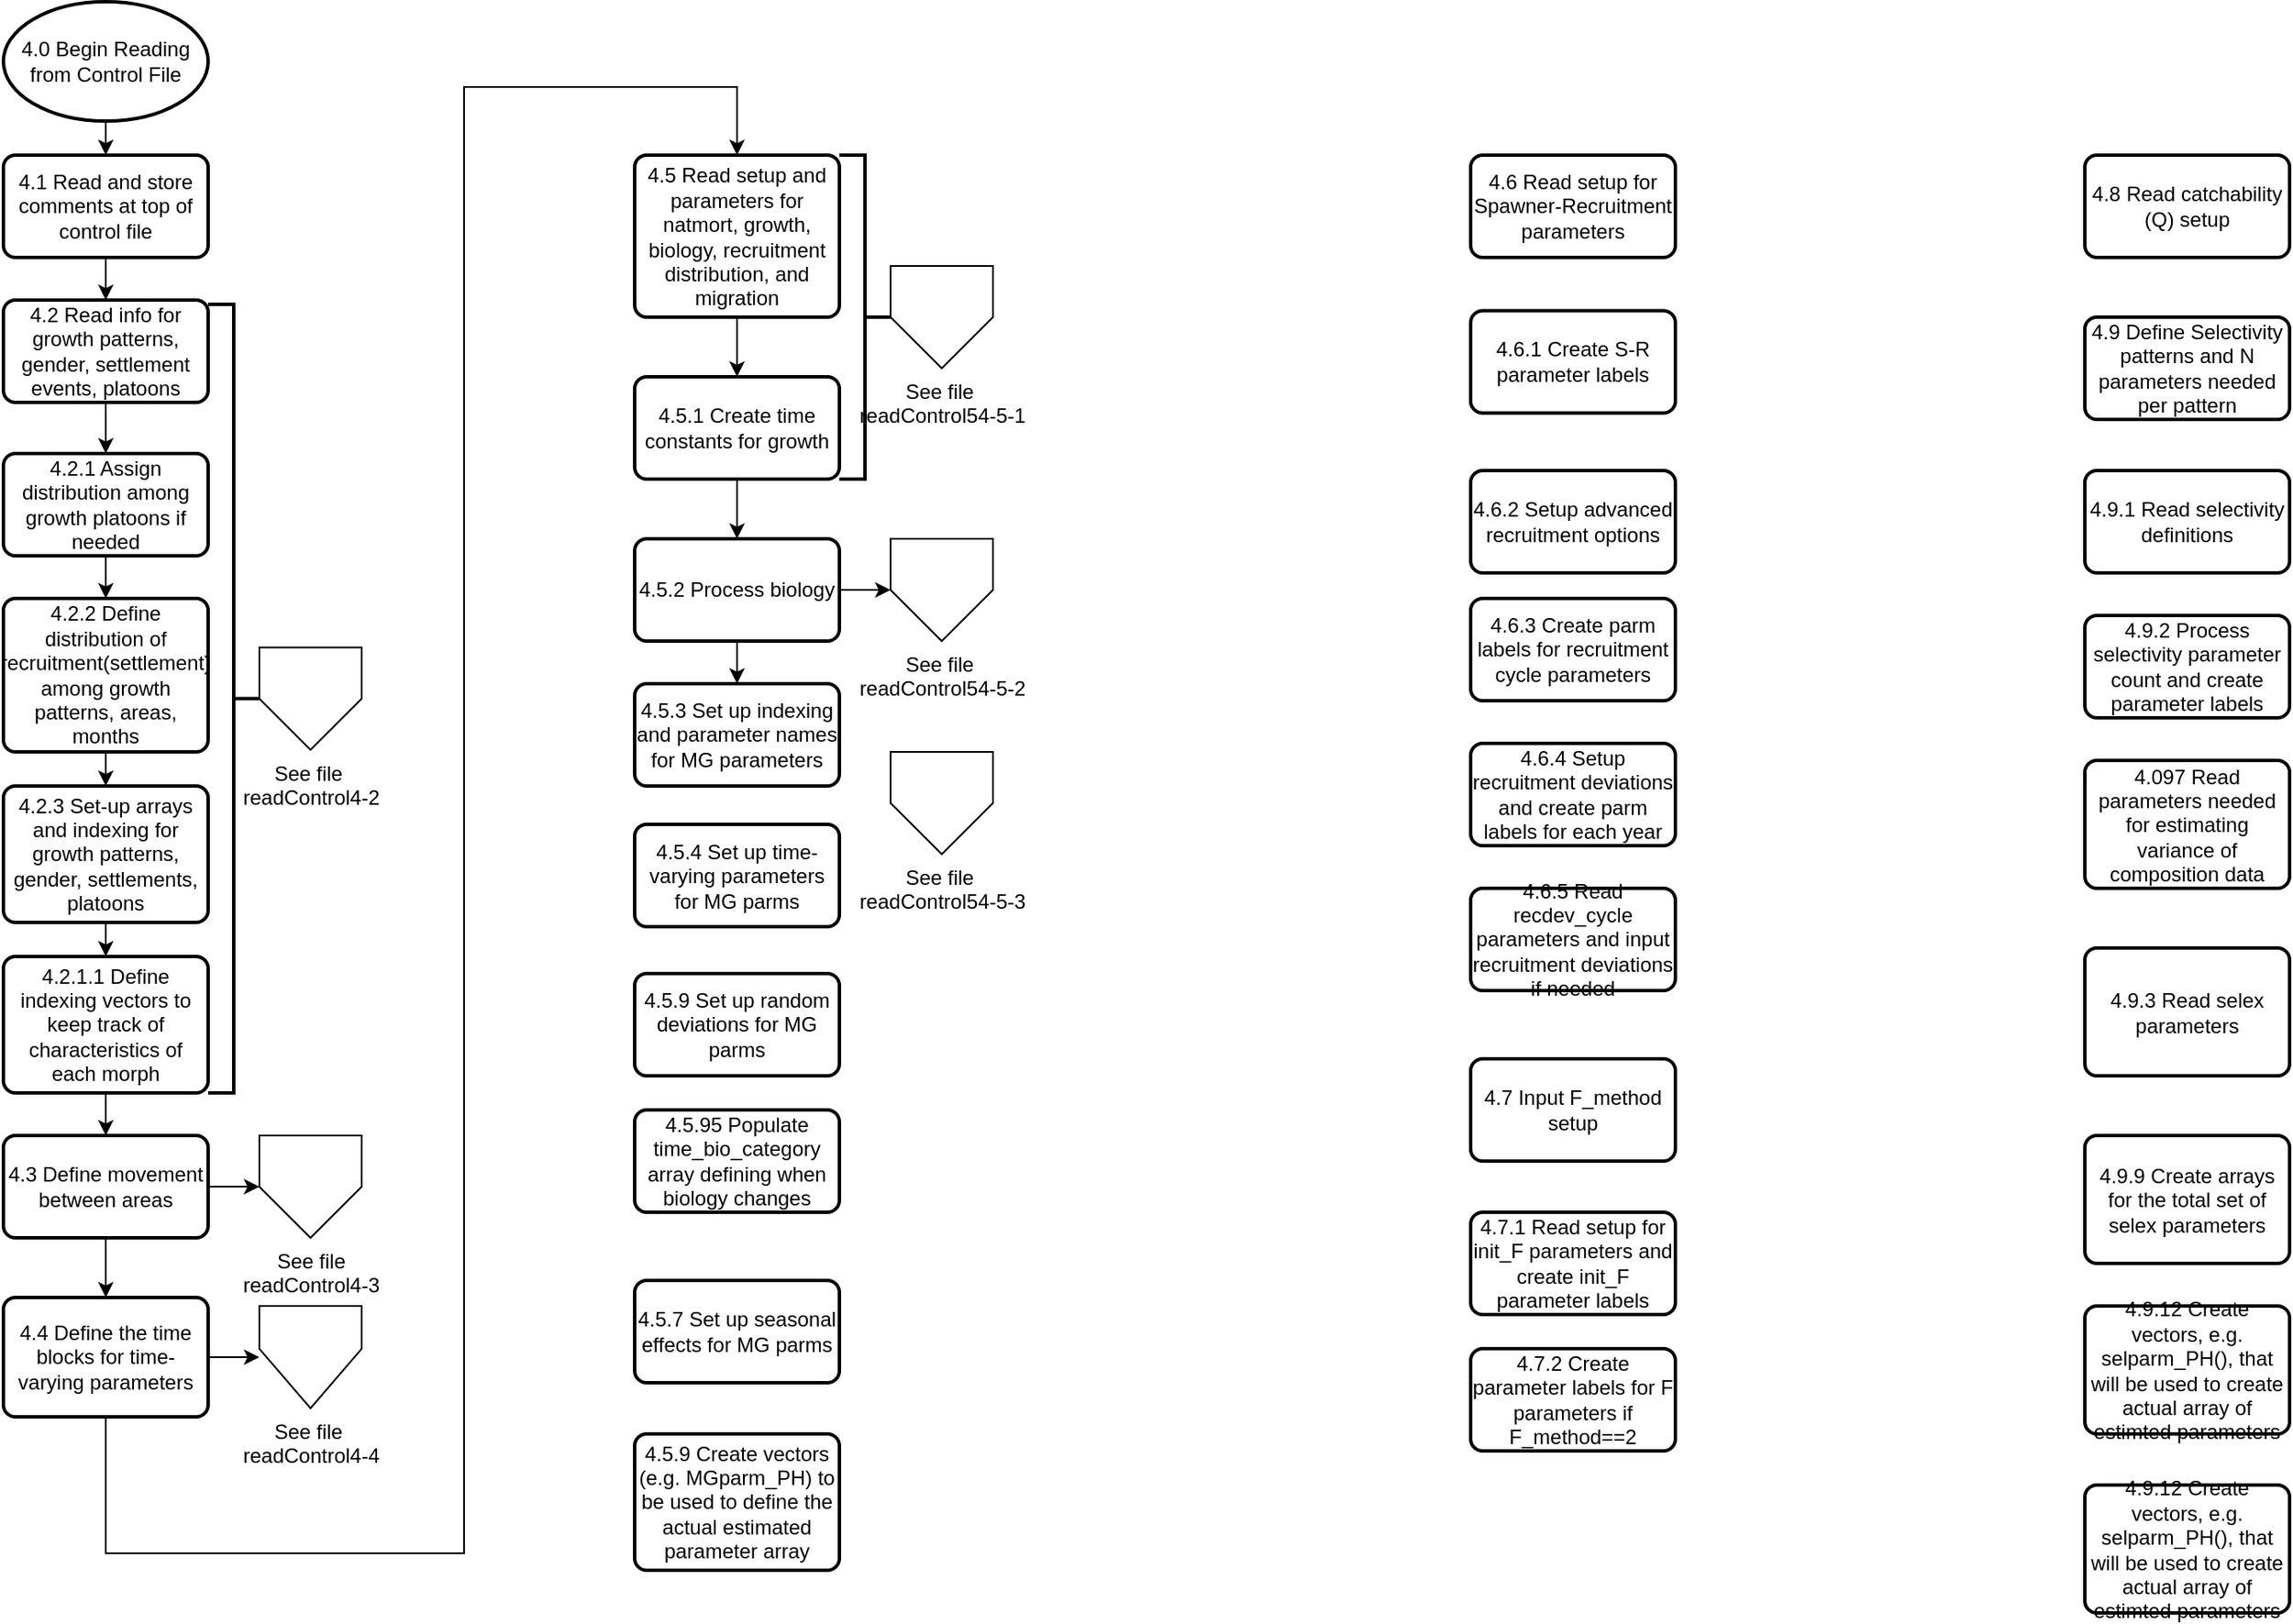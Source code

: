 <mxfile version="13.9.9" type="device"><diagram id="C5RBs43oDa-KdzZeNtuy" name="Page-1"><mxGraphModel dx="1086" dy="666" grid="1" gridSize="10" guides="1" tooltips="1" connect="1" arrows="1" fold="1" page="1" pageScale="1" pageWidth="850" pageHeight="1100" math="0" shadow="0"><root><mxCell id="WIyWlLk6GJQsqaUBKTNV-0"/><mxCell id="WIyWlLk6GJQsqaUBKTNV-1" parent="WIyWlLk6GJQsqaUBKTNV-0"/><mxCell id="CVeyTvW_FwNF0HtOR0Q--5" value="" style="strokeWidth=2;html=1;shape=mxgraph.flowchart.annotation_2;align=left;labelPosition=right;pointerEvents=1;direction=west;" parent="WIyWlLk6GJQsqaUBKTNV-1" vertex="1"><mxGeometry x="160" y="297.5" width="30" height="462.5" as="geometry"/></mxCell><mxCell id="9m7rCXmyvCfdYnmGvJ6k-11" value="" style="edgeStyle=orthogonalEdgeStyle;rounded=0;orthogonalLoop=1;jettySize=auto;html=1;" parent="WIyWlLk6GJQsqaUBKTNV-1" source="u-zsQwx9gJPAkVnJD_Lh-2" target="u-zsQwx9gJPAkVnJD_Lh-3" edge="1"><mxGeometry relative="1" as="geometry"><mxPoint x="-30" y="360" as="sourcePoint"/><mxPoint x="-30" y="470" as="targetPoint"/></mxGeometry></mxCell><mxCell id="_HgxIcMPc0hVrQ892XPF-6" value="" style="endArrow=classic;html=1;" parent="WIyWlLk6GJQsqaUBKTNV-1" source="u-zsQwx9gJPAkVnJD_Lh-0" target="u-zsQwx9gJPAkVnJD_Lh-1" edge="1"><mxGeometry width="50" height="50" relative="1" as="geometry"><mxPoint x="-20" y="270" as="sourcePoint"/><mxPoint x="80" y="240" as="targetPoint"/></mxGeometry></mxCell><mxCell id="jNglZu_jcN5MywpICOAI-36" value="" style="edgeStyle=orthogonalEdgeStyle;rounded=0;orthogonalLoop=1;jettySize=auto;html=1;" parent="WIyWlLk6GJQsqaUBKTNV-1" source="jNglZu_jcN5MywpICOAI-35" target="u-zsQwx9gJPAkVnJD_Lh-0" edge="1"><mxGeometry relative="1" as="geometry"/></mxCell><mxCell id="jNglZu_jcN5MywpICOAI-35" value="&lt;span&gt;4.0 Begin Reading from Control File&lt;/span&gt;" style="strokeWidth=2;html=1;shape=mxgraph.flowchart.start_1;whiteSpace=wrap;" parent="WIyWlLk6GJQsqaUBKTNV-1" vertex="1"><mxGeometry x="40" y="120" width="120" height="70" as="geometry"/></mxCell><mxCell id="jNglZu_jcN5MywpICOAI-70" value="" style="endArrow=classic;html=1;" parent="WIyWlLk6GJQsqaUBKTNV-1" source="u-zsQwx9gJPAkVnJD_Lh-1" target="u-zsQwx9gJPAkVnJD_Lh-2" edge="1"><mxGeometry width="50" height="50" relative="1" as="geometry"><mxPoint x="-30" y="360" as="sourcePoint"/><mxPoint x="210" y="530" as="targetPoint"/></mxGeometry></mxCell><mxCell id="jNglZu_jcN5MywpICOAI-81" value="" style="endArrow=classic;html=1;" parent="WIyWlLk6GJQsqaUBKTNV-1" source="u-zsQwx9gJPAkVnJD_Lh-3" target="u-zsQwx9gJPAkVnJD_Lh-4" edge="1"><mxGeometry width="50" height="50" relative="1" as="geometry"><mxPoint x="-30" y="560" as="sourcePoint"/><mxPoint x="-30" y="585" as="targetPoint"/></mxGeometry></mxCell><mxCell id="jNglZu_jcN5MywpICOAI-83" value="" style="endArrow=classic;html=1;" parent="WIyWlLk6GJQsqaUBKTNV-1" source="u-zsQwx9gJPAkVnJD_Lh-4" target="u-zsQwx9gJPAkVnJD_Lh-5" edge="1"><mxGeometry width="50" height="50" relative="1" as="geometry"><mxPoint x="-30" y="660" as="sourcePoint"/><mxPoint x="-30" y="685" as="targetPoint"/></mxGeometry></mxCell><mxCell id="9m7rCXmyvCfdYnmGvJ6k-12" value="" style="endArrow=classic;html=1;" parent="WIyWlLk6GJQsqaUBKTNV-1" source="u-zsQwx9gJPAkVnJD_Lh-5" target="u-zsQwx9gJPAkVnJD_Lh-6" edge="1"><mxGeometry width="50" height="50" relative="1" as="geometry"><mxPoint x="-30" y="755" as="sourcePoint"/><mxPoint x="-30" y="800" as="targetPoint"/></mxGeometry></mxCell><mxCell id="u-zsQwx9gJPAkVnJD_Lh-0" value="&lt;span&gt;4.1 Read and store comments at top of control file&lt;/span&gt;" style="rounded=1;whiteSpace=wrap;html=1;absoluteArcSize=1;arcSize=14;strokeWidth=2;" parent="WIyWlLk6GJQsqaUBKTNV-1" vertex="1"><mxGeometry x="40" y="210" width="120" height="60" as="geometry"/></mxCell><mxCell id="u-zsQwx9gJPAkVnJD_Lh-1" value="4.2 Read info for growth patterns, gender, settlement events, platoons" style="rounded=1;whiteSpace=wrap;html=1;absoluteArcSize=1;arcSize=14;strokeWidth=2;" parent="WIyWlLk6GJQsqaUBKTNV-1" vertex="1"><mxGeometry x="40" y="295" width="120" height="60" as="geometry"/></mxCell><mxCell id="u-zsQwx9gJPAkVnJD_Lh-2" value="4.2.1 Assign distribution among growth platoons if needed" style="rounded=1;whiteSpace=wrap;html=1;absoluteArcSize=1;arcSize=14;strokeWidth=2;" parent="WIyWlLk6GJQsqaUBKTNV-1" vertex="1"><mxGeometry x="40" y="385" width="120" height="60" as="geometry"/></mxCell><mxCell id="u-zsQwx9gJPAkVnJD_Lh-3" value="4.2.2 Define distribution of recruitment(settlement) among growth patterns, areas, months" style="rounded=1;whiteSpace=wrap;html=1;absoluteArcSize=1;arcSize=14;strokeWidth=2;" parent="WIyWlLk6GJQsqaUBKTNV-1" vertex="1"><mxGeometry x="40" y="470" width="120" height="90" as="geometry"/></mxCell><mxCell id="u-zsQwx9gJPAkVnJD_Lh-4" value="4.2.3 Set-up arrays and indexing for growth patterns, gender, settlements, platoons" style="rounded=1;whiteSpace=wrap;html=1;absoluteArcSize=1;arcSize=14;strokeWidth=2;" parent="WIyWlLk6GJQsqaUBKTNV-1" vertex="1"><mxGeometry x="40" y="580" width="120" height="80" as="geometry"/></mxCell><mxCell id="u-zsQwx9gJPAkVnJD_Lh-5" value="4.2.1.1 Define indexing vectors to keep track of characteristics of each morph" style="rounded=1;whiteSpace=wrap;html=1;absoluteArcSize=1;arcSize=14;strokeWidth=2;" parent="WIyWlLk6GJQsqaUBKTNV-1" vertex="1"><mxGeometry x="40" y="680" width="120" height="80" as="geometry"/></mxCell><mxCell id="iACpkPrjVOWVO5fCXJKk-1" style="edgeStyle=orthogonalEdgeStyle;rounded=0;orthogonalLoop=1;jettySize=auto;html=1;" parent="WIyWlLk6GJQsqaUBKTNV-1" source="u-zsQwx9gJPAkVnJD_Lh-6" target="iACpkPrjVOWVO5fCXJKk-0" edge="1"><mxGeometry relative="1" as="geometry"/></mxCell><mxCell id="CVeyTvW_FwNF0HtOR0Q--2" style="edgeStyle=orthogonalEdgeStyle;rounded=0;orthogonalLoop=1;jettySize=auto;html=1;" parent="WIyWlLk6GJQsqaUBKTNV-1" source="u-zsQwx9gJPAkVnJD_Lh-6" target="CVeyTvW_FwNF0HtOR0Q--0" edge="1"><mxGeometry relative="1" as="geometry"/></mxCell><mxCell id="u-zsQwx9gJPAkVnJD_Lh-6" value="4.3 Define movement between areas" style="rounded=1;whiteSpace=wrap;html=1;absoluteArcSize=1;arcSize=14;strokeWidth=2;" parent="WIyWlLk6GJQsqaUBKTNV-1" vertex="1"><mxGeometry x="40" y="785" width="120" height="60" as="geometry"/></mxCell><mxCell id="CVeyTvW_FwNF0HtOR0Q--4" style="edgeStyle=orthogonalEdgeStyle;rounded=0;orthogonalLoop=1;jettySize=auto;html=1;" parent="WIyWlLk6GJQsqaUBKTNV-1" source="iACpkPrjVOWVO5fCXJKk-0" target="CVeyTvW_FwNF0HtOR0Q--3" edge="1"><mxGeometry relative="1" as="geometry"/></mxCell><mxCell id="CVeyTvW_FwNF0HtOR0Q--7" style="edgeStyle=orthogonalEdgeStyle;rounded=0;orthogonalLoop=1;jettySize=auto;html=1;entryX=0.5;entryY=0;entryDx=0;entryDy=0;" parent="WIyWlLk6GJQsqaUBKTNV-1" source="iACpkPrjVOWVO5fCXJKk-0" target="iACpkPrjVOWVO5fCXJKk-2" edge="1"><mxGeometry relative="1" as="geometry"><Array as="points"><mxPoint x="100" y="1030"/><mxPoint x="310" y="1030"/><mxPoint x="310" y="170"/><mxPoint x="470" y="170"/></Array></mxGeometry></mxCell><mxCell id="iACpkPrjVOWVO5fCXJKk-0" value="4.4 Define the time blocks for time-varying parameters" style="rounded=1;whiteSpace=wrap;html=1;absoluteArcSize=1;arcSize=14;strokeWidth=2;" parent="WIyWlLk6GJQsqaUBKTNV-1" vertex="1"><mxGeometry x="40" y="880" width="120" height="70" as="geometry"/></mxCell><mxCell id="CVbHCOr1O-YVreH6sENS-5" style="edgeStyle=orthogonalEdgeStyle;rounded=0;orthogonalLoop=1;jettySize=auto;html=1;entryX=0.5;entryY=0;entryDx=0;entryDy=0;" edge="1" parent="WIyWlLk6GJQsqaUBKTNV-1" source="iACpkPrjVOWVO5fCXJKk-2" target="iACpkPrjVOWVO5fCXJKk-3"><mxGeometry relative="1" as="geometry"/></mxCell><mxCell id="iACpkPrjVOWVO5fCXJKk-2" value="4.5 Read setup and parameters for natmort, growth, biology, recruitment distribution, and migration" style="rounded=1;whiteSpace=wrap;html=1;absoluteArcSize=1;arcSize=14;strokeWidth=2;" parent="WIyWlLk6GJQsqaUBKTNV-1" vertex="1"><mxGeometry x="410" y="210" width="120" height="95" as="geometry"/></mxCell><mxCell id="CVbHCOr1O-YVreH6sENS-6" style="edgeStyle=orthogonalEdgeStyle;rounded=0;orthogonalLoop=1;jettySize=auto;html=1;" edge="1" parent="WIyWlLk6GJQsqaUBKTNV-1" source="iACpkPrjVOWVO5fCXJKk-3" target="iACpkPrjVOWVO5fCXJKk-4"><mxGeometry relative="1" as="geometry"/></mxCell><mxCell id="iACpkPrjVOWVO5fCXJKk-3" value="4.5.1 Create time constants for growth" style="rounded=1;whiteSpace=wrap;html=1;absoluteArcSize=1;arcSize=14;strokeWidth=2;" parent="WIyWlLk6GJQsqaUBKTNV-1" vertex="1"><mxGeometry x="410" y="340" width="120" height="60" as="geometry"/></mxCell><mxCell id="CVbHCOr1O-YVreH6sENS-4" style="edgeStyle=orthogonalEdgeStyle;rounded=0;orthogonalLoop=1;jettySize=auto;html=1;entryX=0;entryY=0.5;entryDx=0;entryDy=0;" edge="1" parent="WIyWlLk6GJQsqaUBKTNV-1" source="iACpkPrjVOWVO5fCXJKk-4" target="CVbHCOr1O-YVreH6sENS-3"><mxGeometry relative="1" as="geometry"/></mxCell><mxCell id="CVbHCOr1O-YVreH6sENS-7" style="edgeStyle=orthogonalEdgeStyle;rounded=0;orthogonalLoop=1;jettySize=auto;html=1;" edge="1" parent="WIyWlLk6GJQsqaUBKTNV-1" source="iACpkPrjVOWVO5fCXJKk-4" target="iACpkPrjVOWVO5fCXJKk-5"><mxGeometry relative="1" as="geometry"/></mxCell><mxCell id="iACpkPrjVOWVO5fCXJKk-4" value="4.5.2 Process biology" style="rounded=1;whiteSpace=wrap;html=1;absoluteArcSize=1;arcSize=14;strokeWidth=2;" parent="WIyWlLk6GJQsqaUBKTNV-1" vertex="1"><mxGeometry x="410" y="435" width="120" height="60" as="geometry"/></mxCell><mxCell id="iACpkPrjVOWVO5fCXJKk-5" value="4.5.3 Set up indexing and parameter names for MG parameters" style="rounded=1;whiteSpace=wrap;html=1;absoluteArcSize=1;arcSize=14;strokeWidth=2;" parent="WIyWlLk6GJQsqaUBKTNV-1" vertex="1"><mxGeometry x="410" y="520" width="120" height="60" as="geometry"/></mxCell><mxCell id="iACpkPrjVOWVO5fCXJKk-6" value="4.5.4 Set up time-varying parameters for MG parms" style="rounded=1;whiteSpace=wrap;html=1;absoluteArcSize=1;arcSize=14;strokeWidth=2;" parent="WIyWlLk6GJQsqaUBKTNV-1" vertex="1"><mxGeometry x="410" y="602.5" width="120" height="60" as="geometry"/></mxCell><mxCell id="iACpkPrjVOWVO5fCXJKk-7" value="4.5.9 Set up random deviations for MG parms" style="rounded=1;whiteSpace=wrap;html=1;absoluteArcSize=1;arcSize=14;strokeWidth=2;" parent="WIyWlLk6GJQsqaUBKTNV-1" vertex="1"><mxGeometry x="410" y="690" width="120" height="60" as="geometry"/></mxCell><mxCell id="iACpkPrjVOWVO5fCXJKk-8" value="4.5.95 Populate time_bio_category array defining when biology changes" style="rounded=1;whiteSpace=wrap;html=1;absoluteArcSize=1;arcSize=14;strokeWidth=2;" parent="WIyWlLk6GJQsqaUBKTNV-1" vertex="1"><mxGeometry x="410" y="770" width="120" height="60" as="geometry"/></mxCell><mxCell id="iACpkPrjVOWVO5fCXJKk-9" value="4.5.7 Set up seasonal effects for MG parms" style="rounded=1;whiteSpace=wrap;html=1;absoluteArcSize=1;arcSize=14;strokeWidth=2;" parent="WIyWlLk6GJQsqaUBKTNV-1" vertex="1"><mxGeometry x="410" y="870" width="120" height="60" as="geometry"/></mxCell><mxCell id="iACpkPrjVOWVO5fCXJKk-10" value="4.5.9 Create vectors (e.g. MGparm_PH) to be used to define the actual estimated parameter array" style="rounded=1;whiteSpace=wrap;html=1;absoluteArcSize=1;arcSize=14;strokeWidth=2;" parent="WIyWlLk6GJQsqaUBKTNV-1" vertex="1"><mxGeometry x="410" y="960" width="120" height="80" as="geometry"/></mxCell><mxCell id="iACpkPrjVOWVO5fCXJKk-11" value="4.6 Read setup for Spawner-Recruitment parameters" style="rounded=1;whiteSpace=wrap;html=1;absoluteArcSize=1;arcSize=14;strokeWidth=2;" parent="WIyWlLk6GJQsqaUBKTNV-1" vertex="1"><mxGeometry x="900" y="210" width="120" height="60" as="geometry"/></mxCell><mxCell id="iACpkPrjVOWVO5fCXJKk-12" value="4.6.1 Create S-R parameter labels" style="rounded=1;whiteSpace=wrap;html=1;absoluteArcSize=1;arcSize=14;strokeWidth=2;" parent="WIyWlLk6GJQsqaUBKTNV-1" vertex="1"><mxGeometry x="900" y="301.25" width="120" height="60" as="geometry"/></mxCell><mxCell id="iACpkPrjVOWVO5fCXJKk-13" value="4.6.2 Setup advanced recruitment options" style="rounded=1;whiteSpace=wrap;html=1;absoluteArcSize=1;arcSize=14;strokeWidth=2;" parent="WIyWlLk6GJQsqaUBKTNV-1" vertex="1"><mxGeometry x="900" y="395" width="120" height="60" as="geometry"/></mxCell><mxCell id="iACpkPrjVOWVO5fCXJKk-14" value="4.6.3 Create parm labels for recruitment cycle parameters" style="rounded=1;whiteSpace=wrap;html=1;absoluteArcSize=1;arcSize=14;strokeWidth=2;" parent="WIyWlLk6GJQsqaUBKTNV-1" vertex="1"><mxGeometry x="900" y="470" width="120" height="60" as="geometry"/></mxCell><mxCell id="iACpkPrjVOWVO5fCXJKk-15" value="4.6.4 Setup recruitment deviations and create parm labels for each year" style="rounded=1;whiteSpace=wrap;html=1;absoluteArcSize=1;arcSize=14;strokeWidth=2;" parent="WIyWlLk6GJQsqaUBKTNV-1" vertex="1"><mxGeometry x="900" y="555" width="120" height="60" as="geometry"/></mxCell><mxCell id="iACpkPrjVOWVO5fCXJKk-16" value="4.6.5 Read recdev_cycle parameters and input recruitment deviations if needed" style="rounded=1;whiteSpace=wrap;html=1;absoluteArcSize=1;arcSize=14;strokeWidth=2;" parent="WIyWlLk6GJQsqaUBKTNV-1" vertex="1"><mxGeometry x="900" y="640" width="120" height="60" as="geometry"/></mxCell><mxCell id="iACpkPrjVOWVO5fCXJKk-17" value="4.7 Input F_method setup" style="rounded=1;whiteSpace=wrap;html=1;absoluteArcSize=1;arcSize=14;strokeWidth=2;" parent="WIyWlLk6GJQsqaUBKTNV-1" vertex="1"><mxGeometry x="900" y="740" width="120" height="60" as="geometry"/></mxCell><mxCell id="iACpkPrjVOWVO5fCXJKk-18" value="4.7.1 Read setup for init_F parameters and create init_F parameter labels" style="rounded=1;whiteSpace=wrap;html=1;absoluteArcSize=1;arcSize=14;strokeWidth=2;" parent="WIyWlLk6GJQsqaUBKTNV-1" vertex="1"><mxGeometry x="900" y="830" width="120" height="60" as="geometry"/></mxCell><mxCell id="iACpkPrjVOWVO5fCXJKk-19" value="4.7.2 Create parameter labels for F parameters if F_method==2" style="rounded=1;whiteSpace=wrap;html=1;absoluteArcSize=1;arcSize=14;strokeWidth=2;" parent="WIyWlLk6GJQsqaUBKTNV-1" vertex="1"><mxGeometry x="900" y="910" width="120" height="60" as="geometry"/></mxCell><mxCell id="iACpkPrjVOWVO5fCXJKk-20" value="4.8 Read catchability (Q) setup" style="rounded=1;whiteSpace=wrap;html=1;absoluteArcSize=1;arcSize=14;strokeWidth=2;" parent="WIyWlLk6GJQsqaUBKTNV-1" vertex="1"><mxGeometry x="1260" y="210" width="120" height="60" as="geometry"/></mxCell><mxCell id="iACpkPrjVOWVO5fCXJKk-21" value="4.9 Define Selectivity patterns and N parameters needed per pattern" style="rounded=1;whiteSpace=wrap;html=1;absoluteArcSize=1;arcSize=14;strokeWidth=2;" parent="WIyWlLk6GJQsqaUBKTNV-1" vertex="1"><mxGeometry x="1260" y="305" width="120" height="60" as="geometry"/></mxCell><mxCell id="iACpkPrjVOWVO5fCXJKk-22" value="4.9.1 Read selectivity definitions" style="rounded=1;whiteSpace=wrap;html=1;absoluteArcSize=1;arcSize=14;strokeWidth=2;" parent="WIyWlLk6GJQsqaUBKTNV-1" vertex="1"><mxGeometry x="1260" y="395" width="120" height="60" as="geometry"/></mxCell><mxCell id="iACpkPrjVOWVO5fCXJKk-23" value="4.9.2 Process selectivity parameter count and create parameter labels" style="rounded=1;whiteSpace=wrap;html=1;absoluteArcSize=1;arcSize=14;strokeWidth=2;" parent="WIyWlLk6GJQsqaUBKTNV-1" vertex="1"><mxGeometry x="1260" y="480" width="120" height="60" as="geometry"/></mxCell><mxCell id="iACpkPrjVOWVO5fCXJKk-24" value="4.097 Read parameters needed for estimating variance of composition data" style="rounded=1;whiteSpace=wrap;html=1;absoluteArcSize=1;arcSize=14;strokeWidth=2;" parent="WIyWlLk6GJQsqaUBKTNV-1" vertex="1"><mxGeometry x="1260" y="565" width="120" height="75" as="geometry"/></mxCell><mxCell id="iACpkPrjVOWVO5fCXJKk-25" value="4.9.3 Read selex parameters" style="rounded=1;whiteSpace=wrap;html=1;absoluteArcSize=1;arcSize=14;strokeWidth=2;" parent="WIyWlLk6GJQsqaUBKTNV-1" vertex="1"><mxGeometry x="1260" y="675" width="120" height="75" as="geometry"/></mxCell><mxCell id="iACpkPrjVOWVO5fCXJKk-26" value="4.9.9 Create arrays for the total set of selex parameters" style="rounded=1;whiteSpace=wrap;html=1;absoluteArcSize=1;arcSize=14;strokeWidth=2;" parent="WIyWlLk6GJQsqaUBKTNV-1" vertex="1"><mxGeometry x="1260" y="785" width="120" height="75" as="geometry"/></mxCell><mxCell id="iACpkPrjVOWVO5fCXJKk-27" value="4.9.12 Create vectors, e.g. selparm_PH(), that will be used to create actual array of estimted parameters" style="rounded=1;whiteSpace=wrap;html=1;absoluteArcSize=1;arcSize=14;strokeWidth=2;" parent="WIyWlLk6GJQsqaUBKTNV-1" vertex="1"><mxGeometry x="1260" y="885" width="120" height="75" as="geometry"/></mxCell><mxCell id="iACpkPrjVOWVO5fCXJKk-28" value="4.9.12 Create vectors, e.g. selparm_PH(), that will be used to create actual array of estimted parameters" style="rounded=1;whiteSpace=wrap;html=1;absoluteArcSize=1;arcSize=14;strokeWidth=2;" parent="WIyWlLk6GJQsqaUBKTNV-1" vertex="1"><mxGeometry x="1260" y="990" width="120" height="75" as="geometry"/></mxCell><mxCell id="CVeyTvW_FwNF0HtOR0Q--0" value="See file &lt;br&gt;readControl4-3" style="verticalLabelPosition=bottom;verticalAlign=top;html=1;shape=offPageConnector;rounded=0;size=0.5;" parent="WIyWlLk6GJQsqaUBKTNV-1" vertex="1"><mxGeometry x="190" y="785" width="60" height="60" as="geometry"/></mxCell><mxCell id="CVeyTvW_FwNF0HtOR0Q--3" value="See file&amp;nbsp;&lt;br&gt;readControl4-4" style="verticalLabelPosition=bottom;verticalAlign=top;html=1;shape=offPageConnector;rounded=0;size=0.583;" parent="WIyWlLk6GJQsqaUBKTNV-1" vertex="1"><mxGeometry x="190" y="885" width="60" height="60" as="geometry"/></mxCell><mxCell id="CVeyTvW_FwNF0HtOR0Q--6" value="See file&amp;nbsp;&lt;br&gt;readControl4-2" style="verticalLabelPosition=bottom;verticalAlign=top;html=1;shape=offPageConnector;rounded=0;size=0.5;" parent="WIyWlLk6GJQsqaUBKTNV-1" vertex="1"><mxGeometry x="190" y="498.75" width="60" height="60" as="geometry"/></mxCell><mxCell id="CVbHCOr1O-YVreH6sENS-0" value="" style="strokeWidth=2;html=1;shape=mxgraph.flowchart.annotation_2;align=left;labelPosition=right;pointerEvents=1;direction=west;" vertex="1" parent="WIyWlLk6GJQsqaUBKTNV-1"><mxGeometry x="530" y="210" width="30" height="190" as="geometry"/></mxCell><mxCell id="CVbHCOr1O-YVreH6sENS-1" value="See file&amp;nbsp;&lt;br&gt;readControl54-5-1" style="verticalLabelPosition=bottom;verticalAlign=top;html=1;shape=offPageConnector;rounded=0;size=0.5;" vertex="1" parent="WIyWlLk6GJQsqaUBKTNV-1"><mxGeometry x="560" y="275" width="60" height="60" as="geometry"/></mxCell><mxCell id="CVbHCOr1O-YVreH6sENS-3" value="See file&amp;nbsp;&lt;br&gt;readControl54-5-2" style="verticalLabelPosition=bottom;verticalAlign=top;html=1;shape=offPageConnector;rounded=0;size=0.5;" vertex="1" parent="WIyWlLk6GJQsqaUBKTNV-1"><mxGeometry x="560" y="435" width="60" height="60" as="geometry"/></mxCell><mxCell id="CVbHCOr1O-YVreH6sENS-8" value="See file&amp;nbsp;&lt;br&gt;readControl54-5-3" style="verticalLabelPosition=bottom;verticalAlign=top;html=1;shape=offPageConnector;rounded=0;size=0.5;" vertex="1" parent="WIyWlLk6GJQsqaUBKTNV-1"><mxGeometry x="560" y="560" width="60" height="60" as="geometry"/></mxCell></root></mxGraphModel></diagram></mxfile>